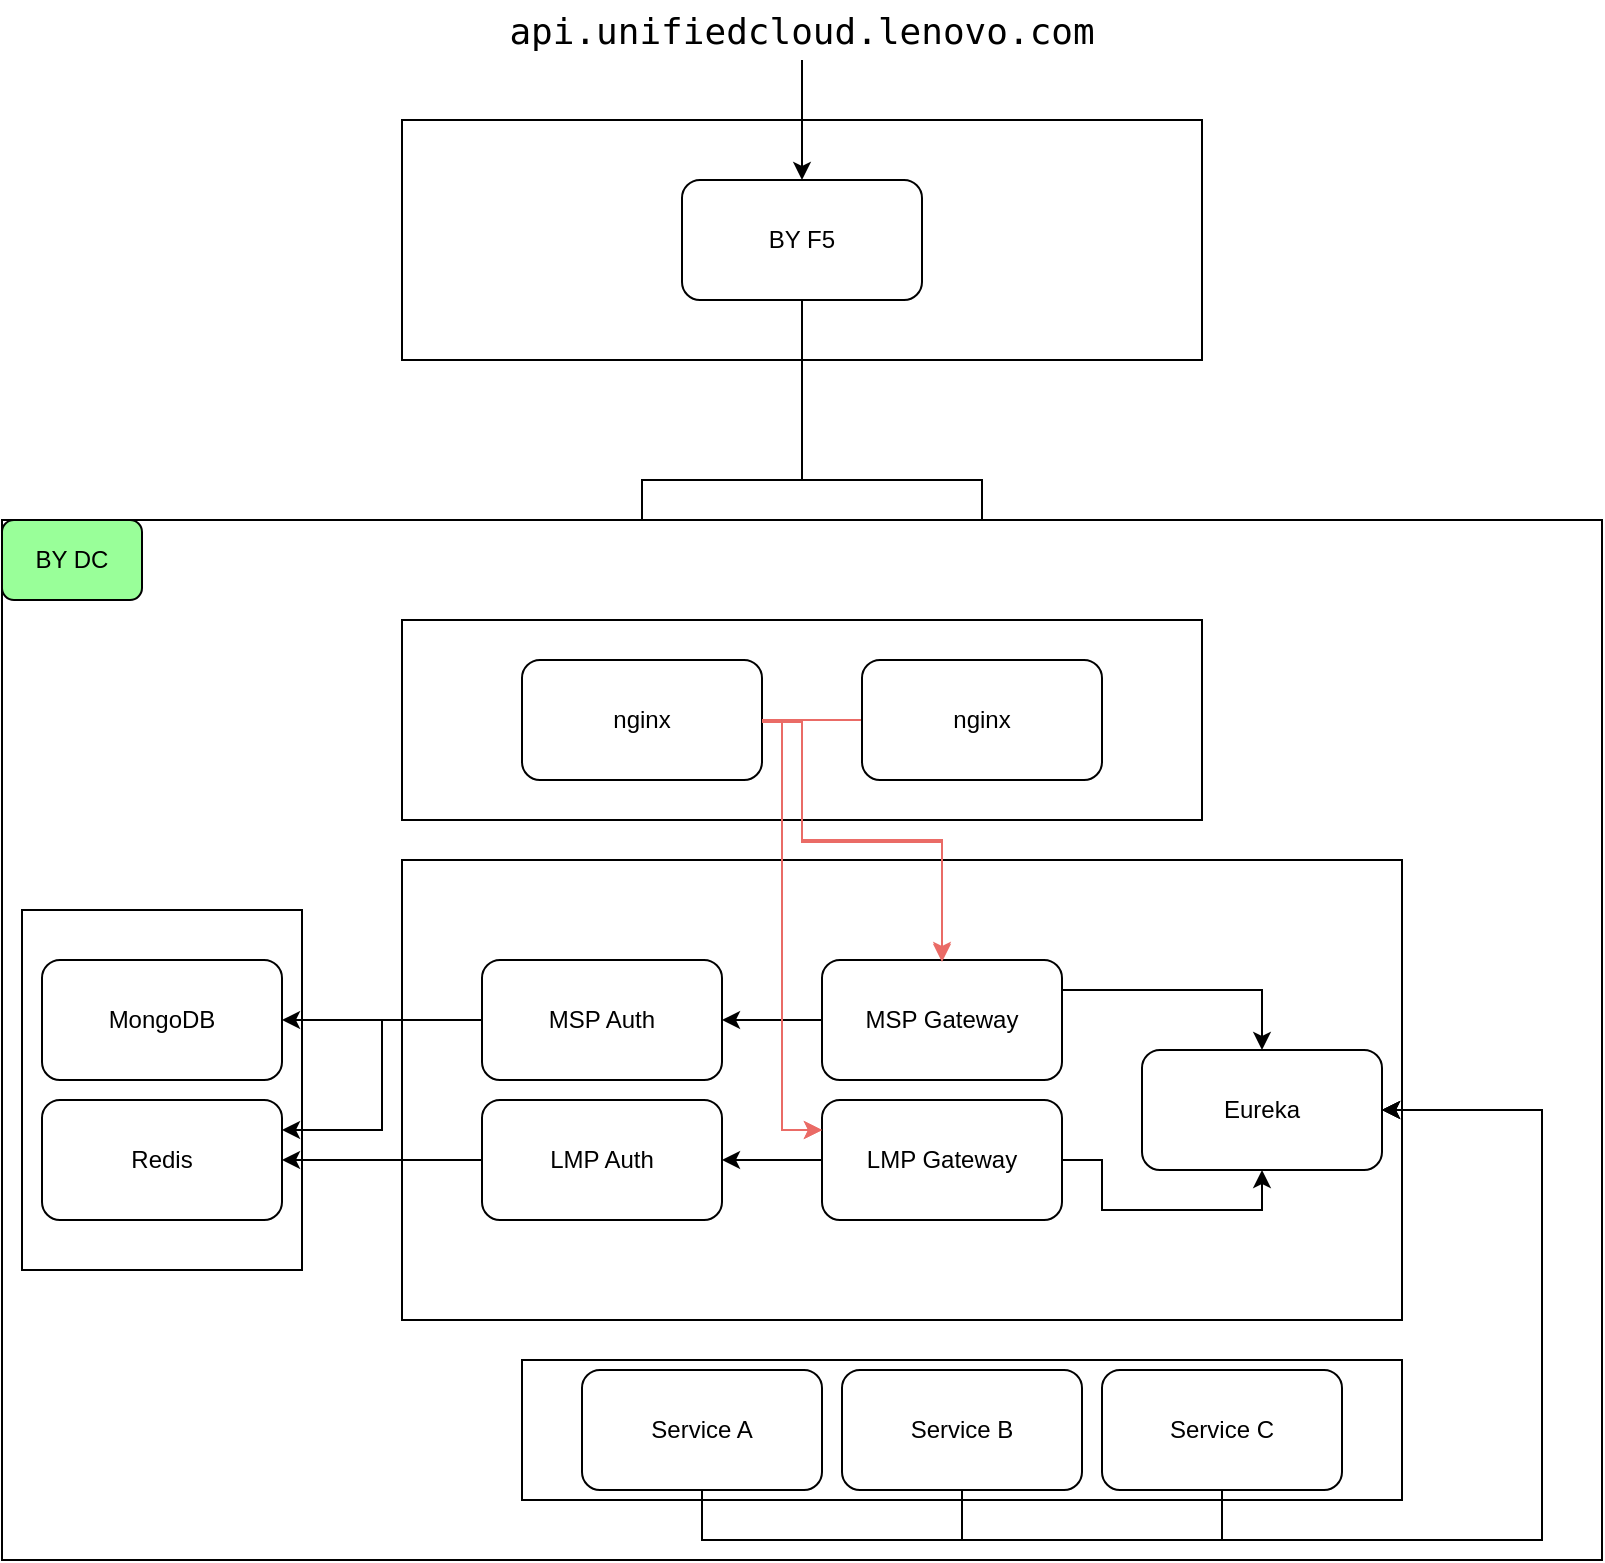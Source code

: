 <mxfile version="24.5.2" type="github">
  <diagram name="第 1 页" id="CgU5GiZKHllhDWWJ-L2Z">
    <mxGraphModel dx="1194" dy="592" grid="1" gridSize="10" guides="1" tooltips="1" connect="1" arrows="1" fold="1" page="1" pageScale="1" pageWidth="827" pageHeight="1169" math="0" shadow="0">
      <root>
        <mxCell id="0" />
        <mxCell id="1" parent="0" />
        <mxCell id="1L4nAjFxOQN-aBNhJyho-1" value="&lt;code&gt;&lt;font style=&quot;font-size: 18px;&quot;&gt;&lt;span class=&quot;n&quot;&gt;api&lt;/span&gt;.&lt;span class=&quot;n&quot;&gt;unifiedcloud&lt;/span&gt;.&lt;span class=&quot;n&quot;&gt;lenovo&lt;/span&gt;.&lt;span class=&quot;n&quot;&gt;com&lt;/span&gt;&lt;/font&gt;&lt;/code&gt;" style="text;html=1;align=center;verticalAlign=middle;whiteSpace=wrap;rounded=0;" parent="1" vertex="1">
          <mxGeometry x="370" y="20" width="60" height="30" as="geometry" />
        </mxCell>
        <mxCell id="1L4nAjFxOQN-aBNhJyho-2" value="" style="rounded=0;whiteSpace=wrap;html=1;" parent="1" vertex="1">
          <mxGeometry x="200" y="80" width="400" height="120" as="geometry" />
        </mxCell>
        <mxCell id="1L4nAjFxOQN-aBNhJyho-21" style="edgeStyle=orthogonalEdgeStyle;rounded=0;orthogonalLoop=1;jettySize=auto;html=1;entryX=0.5;entryY=0;entryDx=0;entryDy=0;" parent="1" source="1L4nAjFxOQN-aBNhJyho-3" target="1L4nAjFxOQN-aBNhJyho-8" edge="1">
          <mxGeometry relative="1" as="geometry" />
        </mxCell>
        <mxCell id="1L4nAjFxOQN-aBNhJyho-22" style="edgeStyle=orthogonalEdgeStyle;rounded=0;orthogonalLoop=1;jettySize=auto;html=1;entryX=0.5;entryY=0;entryDx=0;entryDy=0;" parent="1" source="1L4nAjFxOQN-aBNhJyho-3" target="1L4nAjFxOQN-aBNhJyho-9" edge="1">
          <mxGeometry relative="1" as="geometry" />
        </mxCell>
        <mxCell id="1L4nAjFxOQN-aBNhJyho-3" value="BY F5" style="rounded=1;whiteSpace=wrap;html=1;" parent="1" vertex="1">
          <mxGeometry x="340" y="110" width="120" height="60" as="geometry" />
        </mxCell>
        <mxCell id="1L4nAjFxOQN-aBNhJyho-5" style="edgeStyle=orthogonalEdgeStyle;rounded=0;orthogonalLoop=1;jettySize=auto;html=1;entryX=0.5;entryY=0;entryDx=0;entryDy=0;" parent="1" source="1L4nAjFxOQN-aBNhJyho-1" target="1L4nAjFxOQN-aBNhJyho-3" edge="1">
          <mxGeometry relative="1" as="geometry" />
        </mxCell>
        <mxCell id="WIQYE3tA3X634Tk99d2Z-10" value="" style="group" vertex="1" connectable="0" parent="1">
          <mxGeometry y="280" width="800" height="520" as="geometry" />
        </mxCell>
        <mxCell id="1L4nAjFxOQN-aBNhJyho-6" value="" style="rounded=0;whiteSpace=wrap;html=1;" parent="WIQYE3tA3X634Tk99d2Z-10" vertex="1">
          <mxGeometry width="800" height="520" as="geometry" />
        </mxCell>
        <mxCell id="1L4nAjFxOQN-aBNhJyho-36" value="" style="group" parent="WIQYE3tA3X634Tk99d2Z-10" vertex="1" connectable="0">
          <mxGeometry x="200" y="170" width="500" height="230" as="geometry" />
        </mxCell>
        <mxCell id="1L4nAjFxOQN-aBNhJyho-16" value="" style="rounded=0;whiteSpace=wrap;html=1;" parent="1L4nAjFxOQN-aBNhJyho-36" vertex="1">
          <mxGeometry width="500" height="230" as="geometry" />
        </mxCell>
        <mxCell id="1L4nAjFxOQN-aBNhJyho-23" value="Eureka" style="rounded=1;whiteSpace=wrap;html=1;" parent="1L4nAjFxOQN-aBNhJyho-36" vertex="1">
          <mxGeometry x="370" y="95" width="120" height="60" as="geometry" />
        </mxCell>
        <mxCell id="1L4nAjFxOQN-aBNhJyho-37" style="edgeStyle=orthogonalEdgeStyle;rounded=0;orthogonalLoop=1;jettySize=auto;html=1;entryX=0.5;entryY=0;entryDx=0;entryDy=0;exitX=1;exitY=0.25;exitDx=0;exitDy=0;" parent="1L4nAjFxOQN-aBNhJyho-36" source="1L4nAjFxOQN-aBNhJyho-24" target="1L4nAjFxOQN-aBNhJyho-23" edge="1">
          <mxGeometry relative="1" as="geometry" />
        </mxCell>
        <mxCell id="WIQYE3tA3X634Tk99d2Z-1" style="edgeStyle=orthogonalEdgeStyle;rounded=0;orthogonalLoop=1;jettySize=auto;html=1;exitX=0;exitY=0.5;exitDx=0;exitDy=0;entryX=1;entryY=0.5;entryDx=0;entryDy=0;" edge="1" parent="1L4nAjFxOQN-aBNhJyho-36" source="1L4nAjFxOQN-aBNhJyho-24" target="1L4nAjFxOQN-aBNhJyho-27">
          <mxGeometry relative="1" as="geometry" />
        </mxCell>
        <mxCell id="1L4nAjFxOQN-aBNhJyho-24" value="MSP Gateway" style="rounded=1;whiteSpace=wrap;html=1;" parent="1L4nAjFxOQN-aBNhJyho-36" vertex="1">
          <mxGeometry x="210" y="50" width="120" height="60" as="geometry" />
        </mxCell>
        <mxCell id="1L4nAjFxOQN-aBNhJyho-38" style="edgeStyle=orthogonalEdgeStyle;rounded=0;orthogonalLoop=1;jettySize=auto;html=1;entryX=0.5;entryY=1;entryDx=0;entryDy=0;" parent="1L4nAjFxOQN-aBNhJyho-36" source="1L4nAjFxOQN-aBNhJyho-25" target="1L4nAjFxOQN-aBNhJyho-23" edge="1">
          <mxGeometry relative="1" as="geometry" />
        </mxCell>
        <mxCell id="WIQYE3tA3X634Tk99d2Z-2" style="edgeStyle=orthogonalEdgeStyle;rounded=0;orthogonalLoop=1;jettySize=auto;html=1;exitX=0;exitY=0.5;exitDx=0;exitDy=0;entryX=1;entryY=0.5;entryDx=0;entryDy=0;" edge="1" parent="1L4nAjFxOQN-aBNhJyho-36" source="1L4nAjFxOQN-aBNhJyho-25" target="1L4nAjFxOQN-aBNhJyho-28">
          <mxGeometry relative="1" as="geometry" />
        </mxCell>
        <mxCell id="1L4nAjFxOQN-aBNhJyho-25" value="LMP Gateway" style="rounded=1;whiteSpace=wrap;html=1;" parent="1L4nAjFxOQN-aBNhJyho-36" vertex="1">
          <mxGeometry x="210" y="120" width="120" height="60" as="geometry" />
        </mxCell>
        <mxCell id="1L4nAjFxOQN-aBNhJyho-27" value="MSP Auth" style="rounded=1;whiteSpace=wrap;html=1;" parent="1L4nAjFxOQN-aBNhJyho-36" vertex="1">
          <mxGeometry x="40" y="50" width="120" height="60" as="geometry" />
        </mxCell>
        <mxCell id="1L4nAjFxOQN-aBNhJyho-28" value="LMP Auth" style="rounded=1;whiteSpace=wrap;html=1;" parent="1L4nAjFxOQN-aBNhJyho-36" vertex="1">
          <mxGeometry x="40" y="120" width="120" height="60" as="geometry" />
        </mxCell>
        <mxCell id="1L4nAjFxOQN-aBNhJyho-7" value="" style="rounded=0;whiteSpace=wrap;html=1;" parent="WIQYE3tA3X634Tk99d2Z-10" vertex="1">
          <mxGeometry x="200" y="50" width="400" height="100" as="geometry" />
        </mxCell>
        <mxCell id="1L4nAjFxOQN-aBNhJyho-8" value="nginx" style="rounded=1;whiteSpace=wrap;html=1;" parent="WIQYE3tA3X634Tk99d2Z-10" vertex="1">
          <mxGeometry x="260" y="70" width="120" height="60" as="geometry" />
        </mxCell>
        <mxCell id="WIQYE3tA3X634Tk99d2Z-6" style="edgeStyle=orthogonalEdgeStyle;rounded=0;orthogonalLoop=1;jettySize=auto;html=1;exitX=0;exitY=0.5;exitDx=0;exitDy=0;entryX=0.5;entryY=0;entryDx=0;entryDy=0;strokeColor=#EA6B66;" edge="1" parent="WIQYE3tA3X634Tk99d2Z-10" source="1L4nAjFxOQN-aBNhJyho-9" target="1L4nAjFxOQN-aBNhJyho-24">
          <mxGeometry relative="1" as="geometry">
            <Array as="points">
              <mxPoint x="400" y="100" />
              <mxPoint x="400" y="160" />
              <mxPoint x="470" y="160" />
            </Array>
          </mxGeometry>
        </mxCell>
        <mxCell id="WIQYE3tA3X634Tk99d2Z-9" style="edgeStyle=orthogonalEdgeStyle;rounded=0;orthogonalLoop=1;jettySize=auto;html=1;exitX=0;exitY=0.5;exitDx=0;exitDy=0;entryX=0;entryY=0.25;entryDx=0;entryDy=0;strokeColor=#EA6B66;" edge="1" parent="WIQYE3tA3X634Tk99d2Z-10" source="1L4nAjFxOQN-aBNhJyho-9" target="1L4nAjFxOQN-aBNhJyho-25">
          <mxGeometry relative="1" as="geometry" />
        </mxCell>
        <mxCell id="1L4nAjFxOQN-aBNhJyho-9" value="nginx" style="rounded=1;whiteSpace=wrap;html=1;" parent="WIQYE3tA3X634Tk99d2Z-10" vertex="1">
          <mxGeometry x="430" y="70" width="120" height="60" as="geometry" />
        </mxCell>
        <mxCell id="1L4nAjFxOQN-aBNhJyho-15" value="BY DC" style="rounded=1;whiteSpace=wrap;html=1;fillColor=#99FF99;" parent="WIQYE3tA3X634Tk99d2Z-10" vertex="1">
          <mxGeometry width="70" height="40" as="geometry" />
        </mxCell>
        <mxCell id="1L4nAjFxOQN-aBNhJyho-33" value="" style="group" parent="WIQYE3tA3X634Tk99d2Z-10" vertex="1" connectable="0">
          <mxGeometry x="10" y="195" width="140" height="250" as="geometry" />
        </mxCell>
        <mxCell id="1L4nAjFxOQN-aBNhJyho-11" value="" style="rounded=0;whiteSpace=wrap;html=1;" parent="1L4nAjFxOQN-aBNhJyho-33" vertex="1">
          <mxGeometry width="140" height="180" as="geometry" />
        </mxCell>
        <mxCell id="1L4nAjFxOQN-aBNhJyho-12" value="MongoDB" style="rounded=1;whiteSpace=wrap;html=1;" parent="1L4nAjFxOQN-aBNhJyho-33" vertex="1">
          <mxGeometry x="10" y="25" width="120" height="60" as="geometry" />
        </mxCell>
        <mxCell id="1L4nAjFxOQN-aBNhJyho-13" value="Redis" style="rounded=1;whiteSpace=wrap;html=1;" parent="1L4nAjFxOQN-aBNhJyho-33" vertex="1">
          <mxGeometry x="10" y="95" width="120" height="60" as="geometry" />
        </mxCell>
        <mxCell id="1L4nAjFxOQN-aBNhJyho-35" value="" style="group" parent="WIQYE3tA3X634Tk99d2Z-10" vertex="1" connectable="0">
          <mxGeometry x="260" y="420" width="440" height="70" as="geometry" />
        </mxCell>
        <mxCell id="1L4nAjFxOQN-aBNhJyho-17" value="" style="rounded=0;whiteSpace=wrap;html=1;" parent="1L4nAjFxOQN-aBNhJyho-35" vertex="1">
          <mxGeometry width="440" height="70" as="geometry" />
        </mxCell>
        <mxCell id="1L4nAjFxOQN-aBNhJyho-18" value="Service A" style="rounded=1;whiteSpace=wrap;html=1;" parent="1L4nAjFxOQN-aBNhJyho-35" vertex="1">
          <mxGeometry x="30" y="5" width="120" height="60" as="geometry" />
        </mxCell>
        <mxCell id="1L4nAjFxOQN-aBNhJyho-19" value="Service B" style="rounded=1;whiteSpace=wrap;html=1;" parent="1L4nAjFxOQN-aBNhJyho-35" vertex="1">
          <mxGeometry x="160" y="5" width="120" height="60" as="geometry" />
        </mxCell>
        <mxCell id="1L4nAjFxOQN-aBNhJyho-20" value="Service C" style="rounded=1;whiteSpace=wrap;html=1;" parent="1L4nAjFxOQN-aBNhJyho-35" vertex="1">
          <mxGeometry x="290" y="5" width="120" height="60" as="geometry" />
        </mxCell>
        <mxCell id="1L4nAjFxOQN-aBNhJyho-32" style="edgeStyle=orthogonalEdgeStyle;rounded=0;orthogonalLoop=1;jettySize=auto;html=1;exitX=0.5;exitY=1;exitDx=0;exitDy=0;entryX=1;entryY=0.5;entryDx=0;entryDy=0;" parent="WIQYE3tA3X634Tk99d2Z-10" source="1L4nAjFxOQN-aBNhJyho-20" target="1L4nAjFxOQN-aBNhJyho-23" edge="1">
          <mxGeometry relative="1" as="geometry">
            <Array as="points">
              <mxPoint x="610" y="510" />
              <mxPoint x="770" y="510" />
              <mxPoint x="770" y="295" />
            </Array>
          </mxGeometry>
        </mxCell>
        <mxCell id="1L4nAjFxOQN-aBNhJyho-31" style="edgeStyle=orthogonalEdgeStyle;rounded=0;orthogonalLoop=1;jettySize=auto;html=1;exitX=0.5;exitY=1;exitDx=0;exitDy=0;entryX=1;entryY=0.5;entryDx=0;entryDy=0;" parent="WIQYE3tA3X634Tk99d2Z-10" source="1L4nAjFxOQN-aBNhJyho-19" target="1L4nAjFxOQN-aBNhJyho-23" edge="1">
          <mxGeometry relative="1" as="geometry">
            <Array as="points">
              <mxPoint x="480" y="510" />
              <mxPoint x="770" y="510" />
              <mxPoint x="770" y="295" />
            </Array>
          </mxGeometry>
        </mxCell>
        <mxCell id="1L4nAjFxOQN-aBNhJyho-30" style="edgeStyle=orthogonalEdgeStyle;rounded=0;orthogonalLoop=1;jettySize=auto;html=1;entryX=1;entryY=0.5;entryDx=0;entryDy=0;" parent="WIQYE3tA3X634Tk99d2Z-10" source="1L4nAjFxOQN-aBNhJyho-18" target="1L4nAjFxOQN-aBNhJyho-23" edge="1">
          <mxGeometry relative="1" as="geometry">
            <Array as="points">
              <mxPoint x="350" y="510" />
              <mxPoint x="770" y="510" />
              <mxPoint x="770" y="295" />
            </Array>
          </mxGeometry>
        </mxCell>
        <mxCell id="WIQYE3tA3X634Tk99d2Z-3" style="edgeStyle=orthogonalEdgeStyle;rounded=0;orthogonalLoop=1;jettySize=auto;html=1;entryX=1;entryY=0.5;entryDx=0;entryDy=0;" edge="1" parent="WIQYE3tA3X634Tk99d2Z-10" source="1L4nAjFxOQN-aBNhJyho-27" target="1L4nAjFxOQN-aBNhJyho-12">
          <mxGeometry relative="1" as="geometry" />
        </mxCell>
        <mxCell id="WIQYE3tA3X634Tk99d2Z-4" style="edgeStyle=orthogonalEdgeStyle;rounded=0;orthogonalLoop=1;jettySize=auto;html=1;entryX=1;entryY=0.5;entryDx=0;entryDy=0;" edge="1" parent="WIQYE3tA3X634Tk99d2Z-10" source="1L4nAjFxOQN-aBNhJyho-28" target="1L4nAjFxOQN-aBNhJyho-13">
          <mxGeometry relative="1" as="geometry" />
        </mxCell>
        <mxCell id="WIQYE3tA3X634Tk99d2Z-5" style="edgeStyle=orthogonalEdgeStyle;rounded=0;orthogonalLoop=1;jettySize=auto;html=1;exitX=1;exitY=0.5;exitDx=0;exitDy=0;strokeColor=#EA6B66;" edge="1" parent="WIQYE3tA3X634Tk99d2Z-10">
          <mxGeometry relative="1" as="geometry">
            <mxPoint x="380" y="101" as="sourcePoint" />
            <mxPoint x="470" y="221" as="targetPoint" />
            <Array as="points">
              <mxPoint x="400" y="101" />
              <mxPoint x="400" y="161" />
              <mxPoint x="470" y="161" />
            </Array>
          </mxGeometry>
        </mxCell>
        <mxCell id="WIQYE3tA3X634Tk99d2Z-7" style="edgeStyle=orthogonalEdgeStyle;rounded=0;orthogonalLoop=1;jettySize=auto;html=1;exitX=0;exitY=0.5;exitDx=0;exitDy=0;entryX=1;entryY=0.25;entryDx=0;entryDy=0;" edge="1" parent="WIQYE3tA3X634Tk99d2Z-10" source="1L4nAjFxOQN-aBNhJyho-27" target="1L4nAjFxOQN-aBNhJyho-13">
          <mxGeometry relative="1" as="geometry" />
        </mxCell>
        <mxCell id="WIQYE3tA3X634Tk99d2Z-8" style="edgeStyle=orthogonalEdgeStyle;rounded=0;orthogonalLoop=1;jettySize=auto;html=1;entryX=0;entryY=0.25;entryDx=0;entryDy=0;strokeColor=#EA6B66;" edge="1" parent="WIQYE3tA3X634Tk99d2Z-10" source="1L4nAjFxOQN-aBNhJyho-8" target="1L4nAjFxOQN-aBNhJyho-25">
          <mxGeometry relative="1" as="geometry">
            <Array as="points">
              <mxPoint x="390" y="100" />
              <mxPoint x="390" y="305" />
            </Array>
          </mxGeometry>
        </mxCell>
      </root>
    </mxGraphModel>
  </diagram>
</mxfile>
